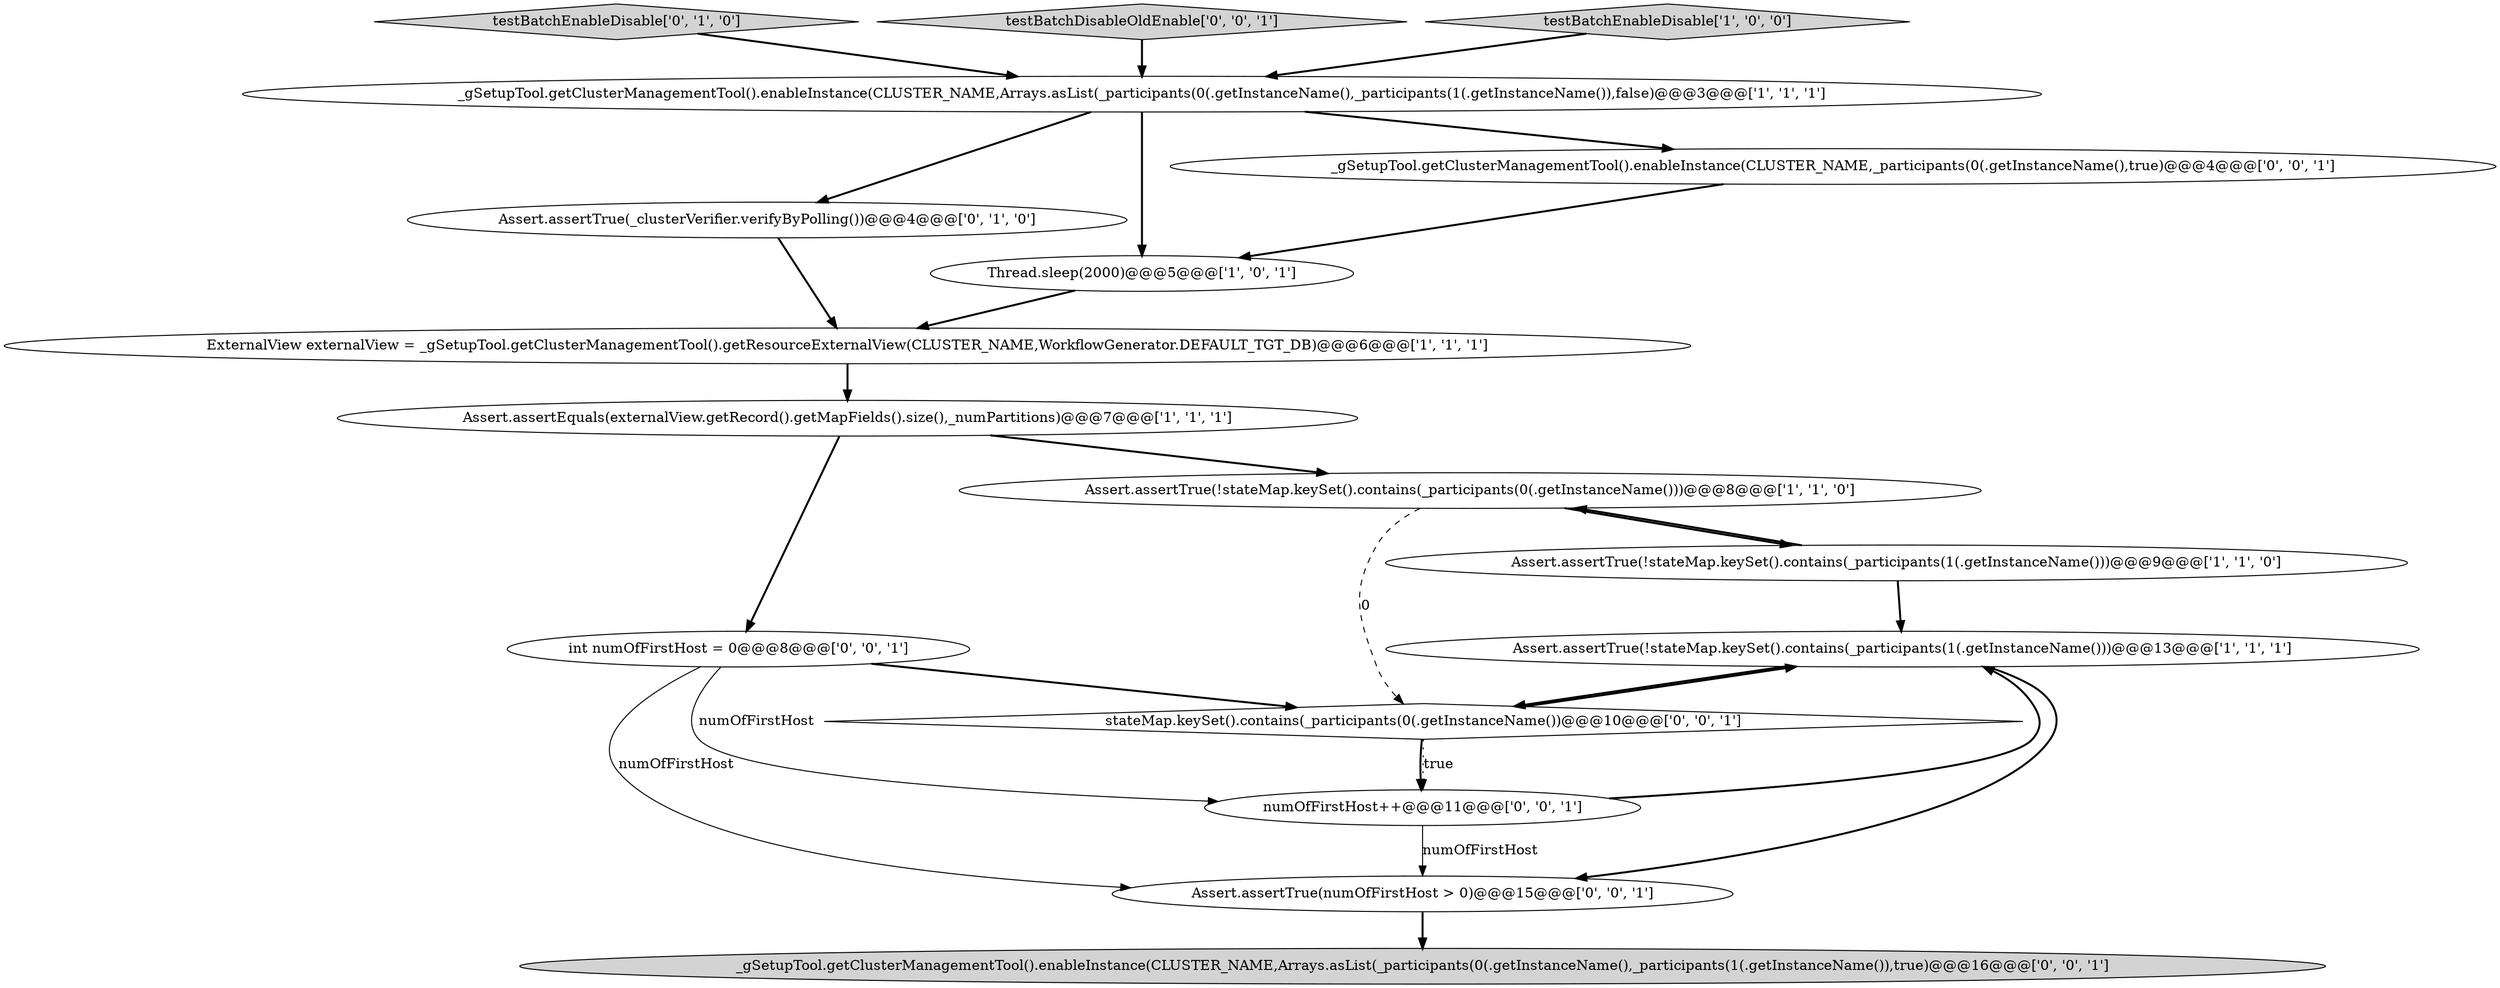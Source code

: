 digraph {
0 [style = filled, label = "Assert.assertTrue(!stateMap.keySet().contains(_participants(1(.getInstanceName()))@@@13@@@['1', '1', '1']", fillcolor = white, shape = ellipse image = "AAA0AAABBB1BBB"];
9 [style = filled, label = "testBatchEnableDisable['0', '1', '0']", fillcolor = lightgray, shape = diamond image = "AAA0AAABBB2BBB"];
14 [style = filled, label = "int numOfFirstHost = 0@@@8@@@['0', '0', '1']", fillcolor = white, shape = ellipse image = "AAA0AAABBB3BBB"];
15 [style = filled, label = "stateMap.keySet().contains(_participants(0(.getInstanceName())@@@10@@@['0', '0', '1']", fillcolor = white, shape = diamond image = "AAA0AAABBB3BBB"];
5 [style = filled, label = "Assert.assertTrue(!stateMap.keySet().contains(_participants(1(.getInstanceName()))@@@9@@@['1', '1', '0']", fillcolor = white, shape = ellipse image = "AAA0AAABBB1BBB"];
8 [style = filled, label = "Assert.assertTrue(_clusterVerifier.verifyByPolling())@@@4@@@['0', '1', '0']", fillcolor = white, shape = ellipse image = "AAA0AAABBB2BBB"];
10 [style = filled, label = "testBatchDisableOldEnable['0', '0', '1']", fillcolor = lightgray, shape = diamond image = "AAA0AAABBB3BBB"];
4 [style = filled, label = "Assert.assertEquals(externalView.getRecord().getMapFields().size(),_numPartitions)@@@7@@@['1', '1', '1']", fillcolor = white, shape = ellipse image = "AAA0AAABBB1BBB"];
11 [style = filled, label = "numOfFirstHost++@@@11@@@['0', '0', '1']", fillcolor = white, shape = ellipse image = "AAA0AAABBB3BBB"];
13 [style = filled, label = "_gSetupTool.getClusterManagementTool().enableInstance(CLUSTER_NAME,_participants(0(.getInstanceName(),true)@@@4@@@['0', '0', '1']", fillcolor = white, shape = ellipse image = "AAA0AAABBB3BBB"];
16 [style = filled, label = "Assert.assertTrue(numOfFirstHost > 0)@@@15@@@['0', '0', '1']", fillcolor = white, shape = ellipse image = "AAA0AAABBB3BBB"];
6 [style = filled, label = "ExternalView externalView = _gSetupTool.getClusterManagementTool().getResourceExternalView(CLUSTER_NAME,WorkflowGenerator.DEFAULT_TGT_DB)@@@6@@@['1', '1', '1']", fillcolor = white, shape = ellipse image = "AAA0AAABBB1BBB"];
3 [style = filled, label = "_gSetupTool.getClusterManagementTool().enableInstance(CLUSTER_NAME,Arrays.asList(_participants(0(.getInstanceName(),_participants(1(.getInstanceName()),false)@@@3@@@['1', '1', '1']", fillcolor = white, shape = ellipse image = "AAA0AAABBB1BBB"];
2 [style = filled, label = "Assert.assertTrue(!stateMap.keySet().contains(_participants(0(.getInstanceName()))@@@8@@@['1', '1', '0']", fillcolor = white, shape = ellipse image = "AAA0AAABBB1BBB"];
12 [style = filled, label = "_gSetupTool.getClusterManagementTool().enableInstance(CLUSTER_NAME,Arrays.asList(_participants(0(.getInstanceName(),_participants(1(.getInstanceName()),true)@@@16@@@['0', '0', '1']", fillcolor = lightgray, shape = ellipse image = "AAA0AAABBB3BBB"];
1 [style = filled, label = "testBatchEnableDisable['1', '0', '0']", fillcolor = lightgray, shape = diamond image = "AAA0AAABBB1BBB"];
7 [style = filled, label = "Thread.sleep(2000)@@@5@@@['1', '0', '1']", fillcolor = white, shape = ellipse image = "AAA0AAABBB1BBB"];
5->2 [style = bold, label=""];
13->7 [style = bold, label=""];
6->4 [style = bold, label=""];
14->11 [style = solid, label="numOfFirstHost"];
2->5 [style = bold, label=""];
11->0 [style = bold, label=""];
9->3 [style = bold, label=""];
7->6 [style = bold, label=""];
15->11 [style = dotted, label="true"];
8->6 [style = bold, label=""];
2->15 [style = dashed, label="0"];
3->7 [style = bold, label=""];
3->13 [style = bold, label=""];
10->3 [style = bold, label=""];
4->2 [style = bold, label=""];
16->12 [style = bold, label=""];
5->0 [style = bold, label=""];
1->3 [style = bold, label=""];
15->0 [style = bold, label=""];
0->15 [style = bold, label=""];
15->11 [style = bold, label=""];
11->16 [style = solid, label="numOfFirstHost"];
3->8 [style = bold, label=""];
4->14 [style = bold, label=""];
14->15 [style = bold, label=""];
14->16 [style = solid, label="numOfFirstHost"];
0->16 [style = bold, label=""];
}
